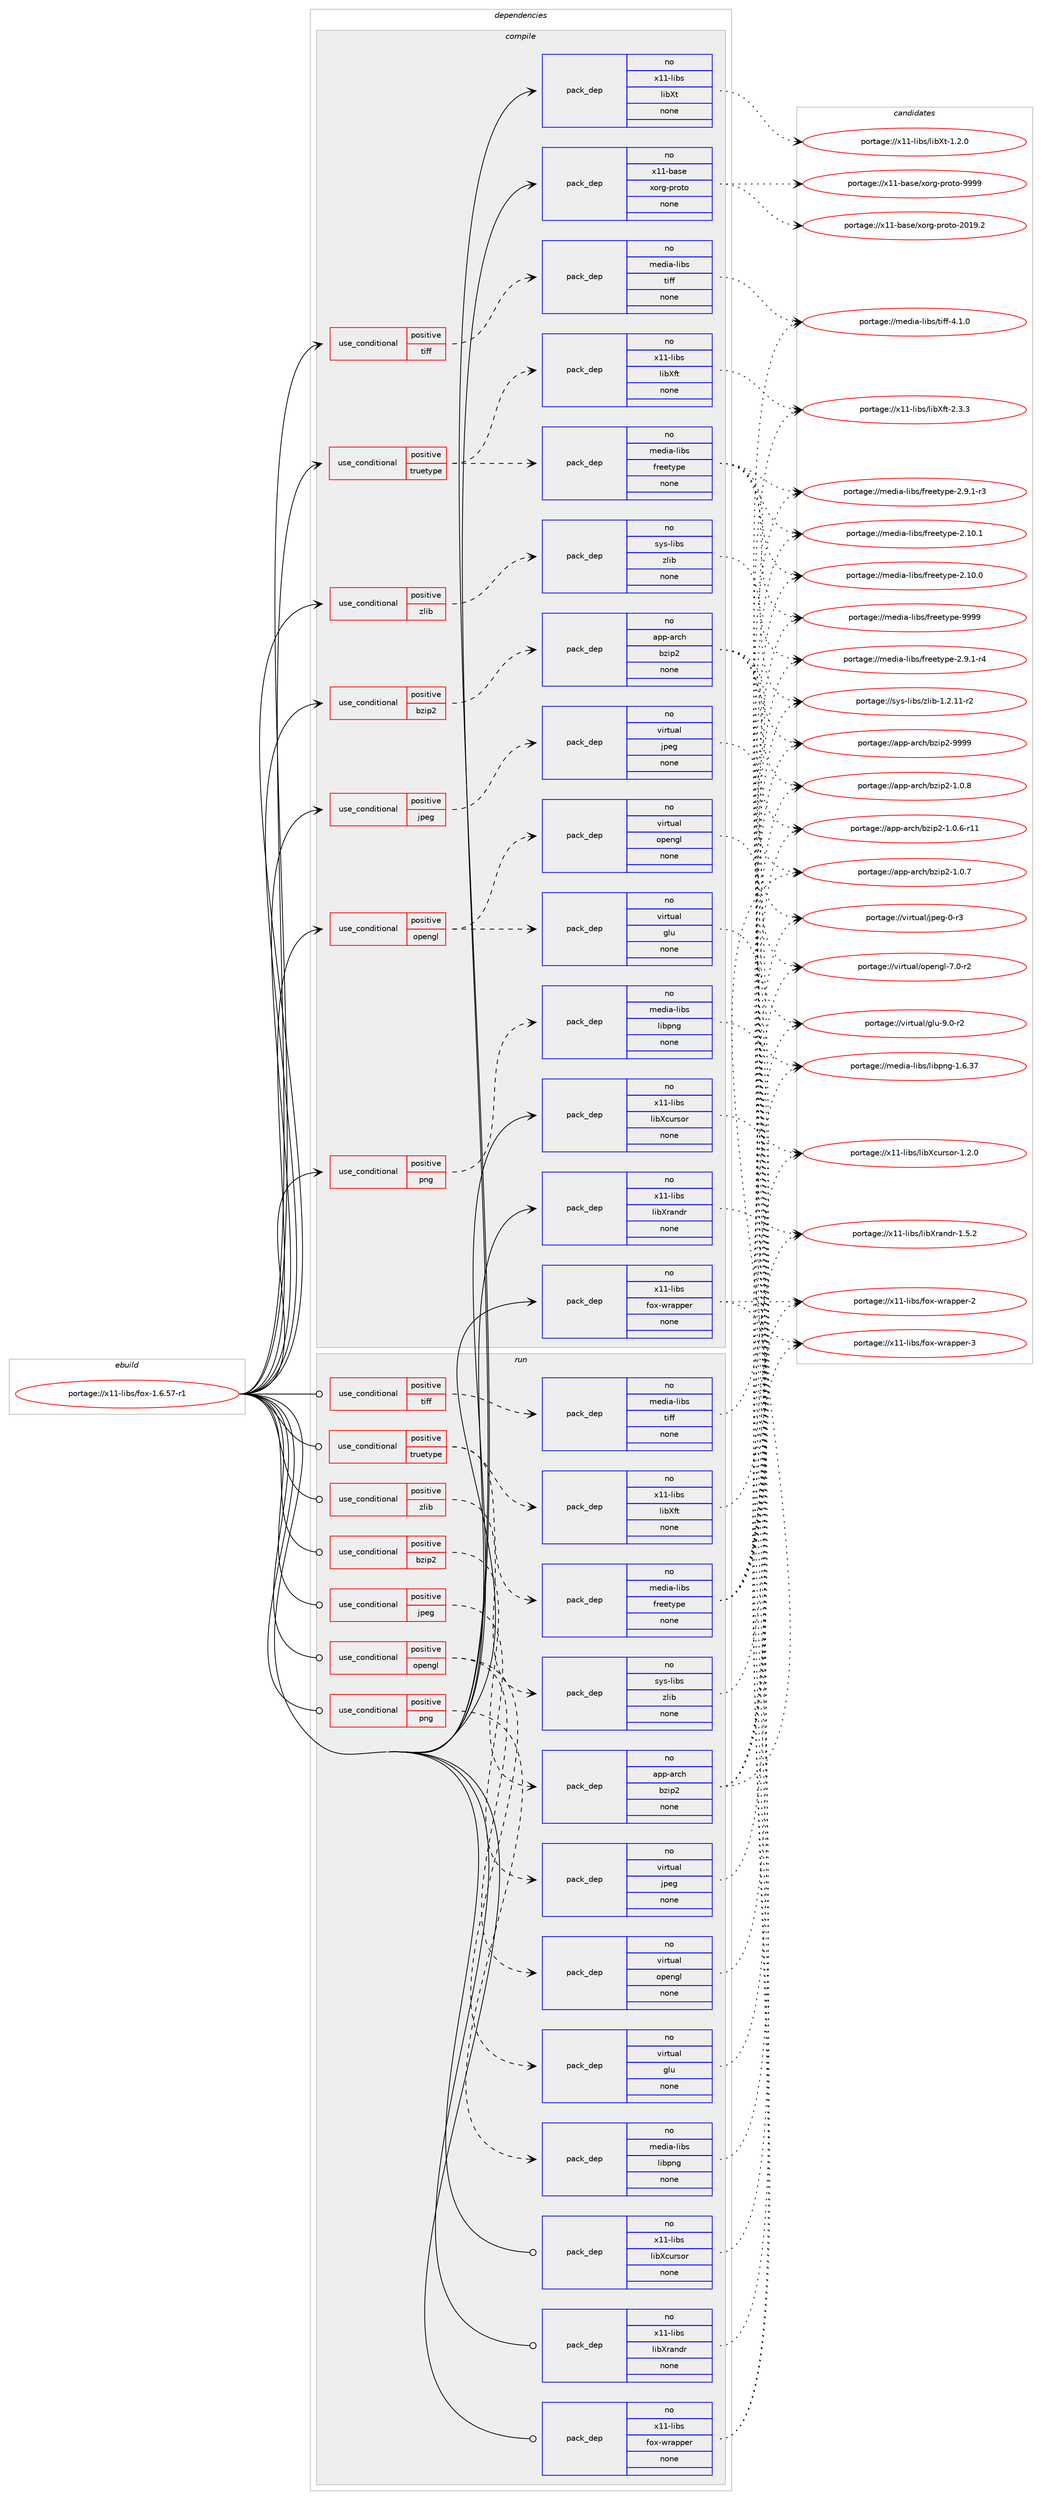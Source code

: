 digraph prolog {

# *************
# Graph options
# *************

newrank=true;
concentrate=true;
compound=true;
graph [rankdir=LR,fontname=Helvetica,fontsize=10,ranksep=1.5];#, ranksep=2.5, nodesep=0.2];
edge  [arrowhead=vee];
node  [fontname=Helvetica,fontsize=10];

# **********
# The ebuild
# **********

subgraph cluster_leftcol {
color=gray;
rank=same;
label=<<i>ebuild</i>>;
id [label="portage://x11-libs/fox-1.6.57-r1", color=red, width=4, href="../x11-libs/fox-1.6.57-r1.svg"];
}

# ****************
# The dependencies
# ****************

subgraph cluster_midcol {
color=gray;
label=<<i>dependencies</i>>;
subgraph cluster_compile {
fillcolor="#eeeeee";
style=filled;
label=<<i>compile</i>>;
subgraph cond2678 {
dependency19480 [label=<<TABLE BORDER="0" CELLBORDER="1" CELLSPACING="0" CELLPADDING="4"><TR><TD ROWSPAN="3" CELLPADDING="10">use_conditional</TD></TR><TR><TD>positive</TD></TR><TR><TD>bzip2</TD></TR></TABLE>>, shape=none, color=red];
subgraph pack16448 {
dependency19481 [label=<<TABLE BORDER="0" CELLBORDER="1" CELLSPACING="0" CELLPADDING="4" WIDTH="220"><TR><TD ROWSPAN="6" CELLPADDING="30">pack_dep</TD></TR><TR><TD WIDTH="110">no</TD></TR><TR><TD>app-arch</TD></TR><TR><TD>bzip2</TD></TR><TR><TD>none</TD></TR><TR><TD></TD></TR></TABLE>>, shape=none, color=blue];
}
dependency19480:e -> dependency19481:w [weight=20,style="dashed",arrowhead="vee"];
}
id:e -> dependency19480:w [weight=20,style="solid",arrowhead="vee"];
subgraph cond2679 {
dependency19482 [label=<<TABLE BORDER="0" CELLBORDER="1" CELLSPACING="0" CELLPADDING="4"><TR><TD ROWSPAN="3" CELLPADDING="10">use_conditional</TD></TR><TR><TD>positive</TD></TR><TR><TD>jpeg</TD></TR></TABLE>>, shape=none, color=red];
subgraph pack16449 {
dependency19483 [label=<<TABLE BORDER="0" CELLBORDER="1" CELLSPACING="0" CELLPADDING="4" WIDTH="220"><TR><TD ROWSPAN="6" CELLPADDING="30">pack_dep</TD></TR><TR><TD WIDTH="110">no</TD></TR><TR><TD>virtual</TD></TR><TR><TD>jpeg</TD></TR><TR><TD>none</TD></TR><TR><TD></TD></TR></TABLE>>, shape=none, color=blue];
}
dependency19482:e -> dependency19483:w [weight=20,style="dashed",arrowhead="vee"];
}
id:e -> dependency19482:w [weight=20,style="solid",arrowhead="vee"];
subgraph cond2680 {
dependency19484 [label=<<TABLE BORDER="0" CELLBORDER="1" CELLSPACING="0" CELLPADDING="4"><TR><TD ROWSPAN="3" CELLPADDING="10">use_conditional</TD></TR><TR><TD>positive</TD></TR><TR><TD>opengl</TD></TR></TABLE>>, shape=none, color=red];
subgraph pack16450 {
dependency19485 [label=<<TABLE BORDER="0" CELLBORDER="1" CELLSPACING="0" CELLPADDING="4" WIDTH="220"><TR><TD ROWSPAN="6" CELLPADDING="30">pack_dep</TD></TR><TR><TD WIDTH="110">no</TD></TR><TR><TD>virtual</TD></TR><TR><TD>glu</TD></TR><TR><TD>none</TD></TR><TR><TD></TD></TR></TABLE>>, shape=none, color=blue];
}
dependency19484:e -> dependency19485:w [weight=20,style="dashed",arrowhead="vee"];
subgraph pack16451 {
dependency19486 [label=<<TABLE BORDER="0" CELLBORDER="1" CELLSPACING="0" CELLPADDING="4" WIDTH="220"><TR><TD ROWSPAN="6" CELLPADDING="30">pack_dep</TD></TR><TR><TD WIDTH="110">no</TD></TR><TR><TD>virtual</TD></TR><TR><TD>opengl</TD></TR><TR><TD>none</TD></TR><TR><TD></TD></TR></TABLE>>, shape=none, color=blue];
}
dependency19484:e -> dependency19486:w [weight=20,style="dashed",arrowhead="vee"];
}
id:e -> dependency19484:w [weight=20,style="solid",arrowhead="vee"];
subgraph cond2681 {
dependency19487 [label=<<TABLE BORDER="0" CELLBORDER="1" CELLSPACING="0" CELLPADDING="4"><TR><TD ROWSPAN="3" CELLPADDING="10">use_conditional</TD></TR><TR><TD>positive</TD></TR><TR><TD>png</TD></TR></TABLE>>, shape=none, color=red];
subgraph pack16452 {
dependency19488 [label=<<TABLE BORDER="0" CELLBORDER="1" CELLSPACING="0" CELLPADDING="4" WIDTH="220"><TR><TD ROWSPAN="6" CELLPADDING="30">pack_dep</TD></TR><TR><TD WIDTH="110">no</TD></TR><TR><TD>media-libs</TD></TR><TR><TD>libpng</TD></TR><TR><TD>none</TD></TR><TR><TD></TD></TR></TABLE>>, shape=none, color=blue];
}
dependency19487:e -> dependency19488:w [weight=20,style="dashed",arrowhead="vee"];
}
id:e -> dependency19487:w [weight=20,style="solid",arrowhead="vee"];
subgraph cond2682 {
dependency19489 [label=<<TABLE BORDER="0" CELLBORDER="1" CELLSPACING="0" CELLPADDING="4"><TR><TD ROWSPAN="3" CELLPADDING="10">use_conditional</TD></TR><TR><TD>positive</TD></TR><TR><TD>tiff</TD></TR></TABLE>>, shape=none, color=red];
subgraph pack16453 {
dependency19490 [label=<<TABLE BORDER="0" CELLBORDER="1" CELLSPACING="0" CELLPADDING="4" WIDTH="220"><TR><TD ROWSPAN="6" CELLPADDING="30">pack_dep</TD></TR><TR><TD WIDTH="110">no</TD></TR><TR><TD>media-libs</TD></TR><TR><TD>tiff</TD></TR><TR><TD>none</TD></TR><TR><TD></TD></TR></TABLE>>, shape=none, color=blue];
}
dependency19489:e -> dependency19490:w [weight=20,style="dashed",arrowhead="vee"];
}
id:e -> dependency19489:w [weight=20,style="solid",arrowhead="vee"];
subgraph cond2683 {
dependency19491 [label=<<TABLE BORDER="0" CELLBORDER="1" CELLSPACING="0" CELLPADDING="4"><TR><TD ROWSPAN="3" CELLPADDING="10">use_conditional</TD></TR><TR><TD>positive</TD></TR><TR><TD>truetype</TD></TR></TABLE>>, shape=none, color=red];
subgraph pack16454 {
dependency19492 [label=<<TABLE BORDER="0" CELLBORDER="1" CELLSPACING="0" CELLPADDING="4" WIDTH="220"><TR><TD ROWSPAN="6" CELLPADDING="30">pack_dep</TD></TR><TR><TD WIDTH="110">no</TD></TR><TR><TD>media-libs</TD></TR><TR><TD>freetype</TD></TR><TR><TD>none</TD></TR><TR><TD></TD></TR></TABLE>>, shape=none, color=blue];
}
dependency19491:e -> dependency19492:w [weight=20,style="dashed",arrowhead="vee"];
subgraph pack16455 {
dependency19493 [label=<<TABLE BORDER="0" CELLBORDER="1" CELLSPACING="0" CELLPADDING="4" WIDTH="220"><TR><TD ROWSPAN="6" CELLPADDING="30">pack_dep</TD></TR><TR><TD WIDTH="110">no</TD></TR><TR><TD>x11-libs</TD></TR><TR><TD>libXft</TD></TR><TR><TD>none</TD></TR><TR><TD></TD></TR></TABLE>>, shape=none, color=blue];
}
dependency19491:e -> dependency19493:w [weight=20,style="dashed",arrowhead="vee"];
}
id:e -> dependency19491:w [weight=20,style="solid",arrowhead="vee"];
subgraph cond2684 {
dependency19494 [label=<<TABLE BORDER="0" CELLBORDER="1" CELLSPACING="0" CELLPADDING="4"><TR><TD ROWSPAN="3" CELLPADDING="10">use_conditional</TD></TR><TR><TD>positive</TD></TR><TR><TD>zlib</TD></TR></TABLE>>, shape=none, color=red];
subgraph pack16456 {
dependency19495 [label=<<TABLE BORDER="0" CELLBORDER="1" CELLSPACING="0" CELLPADDING="4" WIDTH="220"><TR><TD ROWSPAN="6" CELLPADDING="30">pack_dep</TD></TR><TR><TD WIDTH="110">no</TD></TR><TR><TD>sys-libs</TD></TR><TR><TD>zlib</TD></TR><TR><TD>none</TD></TR><TR><TD></TD></TR></TABLE>>, shape=none, color=blue];
}
dependency19494:e -> dependency19495:w [weight=20,style="dashed",arrowhead="vee"];
}
id:e -> dependency19494:w [weight=20,style="solid",arrowhead="vee"];
subgraph pack16457 {
dependency19496 [label=<<TABLE BORDER="0" CELLBORDER="1" CELLSPACING="0" CELLPADDING="4" WIDTH="220"><TR><TD ROWSPAN="6" CELLPADDING="30">pack_dep</TD></TR><TR><TD WIDTH="110">no</TD></TR><TR><TD>x11-base</TD></TR><TR><TD>xorg-proto</TD></TR><TR><TD>none</TD></TR><TR><TD></TD></TR></TABLE>>, shape=none, color=blue];
}
id:e -> dependency19496:w [weight=20,style="solid",arrowhead="vee"];
subgraph pack16458 {
dependency19497 [label=<<TABLE BORDER="0" CELLBORDER="1" CELLSPACING="0" CELLPADDING="4" WIDTH="220"><TR><TD ROWSPAN="6" CELLPADDING="30">pack_dep</TD></TR><TR><TD WIDTH="110">no</TD></TR><TR><TD>x11-libs</TD></TR><TR><TD>fox-wrapper</TD></TR><TR><TD>none</TD></TR><TR><TD></TD></TR></TABLE>>, shape=none, color=blue];
}
id:e -> dependency19497:w [weight=20,style="solid",arrowhead="vee"];
subgraph pack16459 {
dependency19498 [label=<<TABLE BORDER="0" CELLBORDER="1" CELLSPACING="0" CELLPADDING="4" WIDTH="220"><TR><TD ROWSPAN="6" CELLPADDING="30">pack_dep</TD></TR><TR><TD WIDTH="110">no</TD></TR><TR><TD>x11-libs</TD></TR><TR><TD>libXcursor</TD></TR><TR><TD>none</TD></TR><TR><TD></TD></TR></TABLE>>, shape=none, color=blue];
}
id:e -> dependency19498:w [weight=20,style="solid",arrowhead="vee"];
subgraph pack16460 {
dependency19499 [label=<<TABLE BORDER="0" CELLBORDER="1" CELLSPACING="0" CELLPADDING="4" WIDTH="220"><TR><TD ROWSPAN="6" CELLPADDING="30">pack_dep</TD></TR><TR><TD WIDTH="110">no</TD></TR><TR><TD>x11-libs</TD></TR><TR><TD>libXrandr</TD></TR><TR><TD>none</TD></TR><TR><TD></TD></TR></TABLE>>, shape=none, color=blue];
}
id:e -> dependency19499:w [weight=20,style="solid",arrowhead="vee"];
subgraph pack16461 {
dependency19500 [label=<<TABLE BORDER="0" CELLBORDER="1" CELLSPACING="0" CELLPADDING="4" WIDTH="220"><TR><TD ROWSPAN="6" CELLPADDING="30">pack_dep</TD></TR><TR><TD WIDTH="110">no</TD></TR><TR><TD>x11-libs</TD></TR><TR><TD>libXt</TD></TR><TR><TD>none</TD></TR><TR><TD></TD></TR></TABLE>>, shape=none, color=blue];
}
id:e -> dependency19500:w [weight=20,style="solid",arrowhead="vee"];
}
subgraph cluster_compileandrun {
fillcolor="#eeeeee";
style=filled;
label=<<i>compile and run</i>>;
}
subgraph cluster_run {
fillcolor="#eeeeee";
style=filled;
label=<<i>run</i>>;
subgraph cond2685 {
dependency19501 [label=<<TABLE BORDER="0" CELLBORDER="1" CELLSPACING="0" CELLPADDING="4"><TR><TD ROWSPAN="3" CELLPADDING="10">use_conditional</TD></TR><TR><TD>positive</TD></TR><TR><TD>bzip2</TD></TR></TABLE>>, shape=none, color=red];
subgraph pack16462 {
dependency19502 [label=<<TABLE BORDER="0" CELLBORDER="1" CELLSPACING="0" CELLPADDING="4" WIDTH="220"><TR><TD ROWSPAN="6" CELLPADDING="30">pack_dep</TD></TR><TR><TD WIDTH="110">no</TD></TR><TR><TD>app-arch</TD></TR><TR><TD>bzip2</TD></TR><TR><TD>none</TD></TR><TR><TD></TD></TR></TABLE>>, shape=none, color=blue];
}
dependency19501:e -> dependency19502:w [weight=20,style="dashed",arrowhead="vee"];
}
id:e -> dependency19501:w [weight=20,style="solid",arrowhead="odot"];
subgraph cond2686 {
dependency19503 [label=<<TABLE BORDER="0" CELLBORDER="1" CELLSPACING="0" CELLPADDING="4"><TR><TD ROWSPAN="3" CELLPADDING="10">use_conditional</TD></TR><TR><TD>positive</TD></TR><TR><TD>jpeg</TD></TR></TABLE>>, shape=none, color=red];
subgraph pack16463 {
dependency19504 [label=<<TABLE BORDER="0" CELLBORDER="1" CELLSPACING="0" CELLPADDING="4" WIDTH="220"><TR><TD ROWSPAN="6" CELLPADDING="30">pack_dep</TD></TR><TR><TD WIDTH="110">no</TD></TR><TR><TD>virtual</TD></TR><TR><TD>jpeg</TD></TR><TR><TD>none</TD></TR><TR><TD></TD></TR></TABLE>>, shape=none, color=blue];
}
dependency19503:e -> dependency19504:w [weight=20,style="dashed",arrowhead="vee"];
}
id:e -> dependency19503:w [weight=20,style="solid",arrowhead="odot"];
subgraph cond2687 {
dependency19505 [label=<<TABLE BORDER="0" CELLBORDER="1" CELLSPACING="0" CELLPADDING="4"><TR><TD ROWSPAN="3" CELLPADDING="10">use_conditional</TD></TR><TR><TD>positive</TD></TR><TR><TD>opengl</TD></TR></TABLE>>, shape=none, color=red];
subgraph pack16464 {
dependency19506 [label=<<TABLE BORDER="0" CELLBORDER="1" CELLSPACING="0" CELLPADDING="4" WIDTH="220"><TR><TD ROWSPAN="6" CELLPADDING="30">pack_dep</TD></TR><TR><TD WIDTH="110">no</TD></TR><TR><TD>virtual</TD></TR><TR><TD>glu</TD></TR><TR><TD>none</TD></TR><TR><TD></TD></TR></TABLE>>, shape=none, color=blue];
}
dependency19505:e -> dependency19506:w [weight=20,style="dashed",arrowhead="vee"];
subgraph pack16465 {
dependency19507 [label=<<TABLE BORDER="0" CELLBORDER="1" CELLSPACING="0" CELLPADDING="4" WIDTH="220"><TR><TD ROWSPAN="6" CELLPADDING="30">pack_dep</TD></TR><TR><TD WIDTH="110">no</TD></TR><TR><TD>virtual</TD></TR><TR><TD>opengl</TD></TR><TR><TD>none</TD></TR><TR><TD></TD></TR></TABLE>>, shape=none, color=blue];
}
dependency19505:e -> dependency19507:w [weight=20,style="dashed",arrowhead="vee"];
}
id:e -> dependency19505:w [weight=20,style="solid",arrowhead="odot"];
subgraph cond2688 {
dependency19508 [label=<<TABLE BORDER="0" CELLBORDER="1" CELLSPACING="0" CELLPADDING="4"><TR><TD ROWSPAN="3" CELLPADDING="10">use_conditional</TD></TR><TR><TD>positive</TD></TR><TR><TD>png</TD></TR></TABLE>>, shape=none, color=red];
subgraph pack16466 {
dependency19509 [label=<<TABLE BORDER="0" CELLBORDER="1" CELLSPACING="0" CELLPADDING="4" WIDTH="220"><TR><TD ROWSPAN="6" CELLPADDING="30">pack_dep</TD></TR><TR><TD WIDTH="110">no</TD></TR><TR><TD>media-libs</TD></TR><TR><TD>libpng</TD></TR><TR><TD>none</TD></TR><TR><TD></TD></TR></TABLE>>, shape=none, color=blue];
}
dependency19508:e -> dependency19509:w [weight=20,style="dashed",arrowhead="vee"];
}
id:e -> dependency19508:w [weight=20,style="solid",arrowhead="odot"];
subgraph cond2689 {
dependency19510 [label=<<TABLE BORDER="0" CELLBORDER="1" CELLSPACING="0" CELLPADDING="4"><TR><TD ROWSPAN="3" CELLPADDING="10">use_conditional</TD></TR><TR><TD>positive</TD></TR><TR><TD>tiff</TD></TR></TABLE>>, shape=none, color=red];
subgraph pack16467 {
dependency19511 [label=<<TABLE BORDER="0" CELLBORDER="1" CELLSPACING="0" CELLPADDING="4" WIDTH="220"><TR><TD ROWSPAN="6" CELLPADDING="30">pack_dep</TD></TR><TR><TD WIDTH="110">no</TD></TR><TR><TD>media-libs</TD></TR><TR><TD>tiff</TD></TR><TR><TD>none</TD></TR><TR><TD></TD></TR></TABLE>>, shape=none, color=blue];
}
dependency19510:e -> dependency19511:w [weight=20,style="dashed",arrowhead="vee"];
}
id:e -> dependency19510:w [weight=20,style="solid",arrowhead="odot"];
subgraph cond2690 {
dependency19512 [label=<<TABLE BORDER="0" CELLBORDER="1" CELLSPACING="0" CELLPADDING="4"><TR><TD ROWSPAN="3" CELLPADDING="10">use_conditional</TD></TR><TR><TD>positive</TD></TR><TR><TD>truetype</TD></TR></TABLE>>, shape=none, color=red];
subgraph pack16468 {
dependency19513 [label=<<TABLE BORDER="0" CELLBORDER="1" CELLSPACING="0" CELLPADDING="4" WIDTH="220"><TR><TD ROWSPAN="6" CELLPADDING="30">pack_dep</TD></TR><TR><TD WIDTH="110">no</TD></TR><TR><TD>media-libs</TD></TR><TR><TD>freetype</TD></TR><TR><TD>none</TD></TR><TR><TD></TD></TR></TABLE>>, shape=none, color=blue];
}
dependency19512:e -> dependency19513:w [weight=20,style="dashed",arrowhead="vee"];
subgraph pack16469 {
dependency19514 [label=<<TABLE BORDER="0" CELLBORDER="1" CELLSPACING="0" CELLPADDING="4" WIDTH="220"><TR><TD ROWSPAN="6" CELLPADDING="30">pack_dep</TD></TR><TR><TD WIDTH="110">no</TD></TR><TR><TD>x11-libs</TD></TR><TR><TD>libXft</TD></TR><TR><TD>none</TD></TR><TR><TD></TD></TR></TABLE>>, shape=none, color=blue];
}
dependency19512:e -> dependency19514:w [weight=20,style="dashed",arrowhead="vee"];
}
id:e -> dependency19512:w [weight=20,style="solid",arrowhead="odot"];
subgraph cond2691 {
dependency19515 [label=<<TABLE BORDER="0" CELLBORDER="1" CELLSPACING="0" CELLPADDING="4"><TR><TD ROWSPAN="3" CELLPADDING="10">use_conditional</TD></TR><TR><TD>positive</TD></TR><TR><TD>zlib</TD></TR></TABLE>>, shape=none, color=red];
subgraph pack16470 {
dependency19516 [label=<<TABLE BORDER="0" CELLBORDER="1" CELLSPACING="0" CELLPADDING="4" WIDTH="220"><TR><TD ROWSPAN="6" CELLPADDING="30">pack_dep</TD></TR><TR><TD WIDTH="110">no</TD></TR><TR><TD>sys-libs</TD></TR><TR><TD>zlib</TD></TR><TR><TD>none</TD></TR><TR><TD></TD></TR></TABLE>>, shape=none, color=blue];
}
dependency19515:e -> dependency19516:w [weight=20,style="dashed",arrowhead="vee"];
}
id:e -> dependency19515:w [weight=20,style="solid",arrowhead="odot"];
subgraph pack16471 {
dependency19517 [label=<<TABLE BORDER="0" CELLBORDER="1" CELLSPACING="0" CELLPADDING="4" WIDTH="220"><TR><TD ROWSPAN="6" CELLPADDING="30">pack_dep</TD></TR><TR><TD WIDTH="110">no</TD></TR><TR><TD>x11-libs</TD></TR><TR><TD>fox-wrapper</TD></TR><TR><TD>none</TD></TR><TR><TD></TD></TR></TABLE>>, shape=none, color=blue];
}
id:e -> dependency19517:w [weight=20,style="solid",arrowhead="odot"];
subgraph pack16472 {
dependency19518 [label=<<TABLE BORDER="0" CELLBORDER="1" CELLSPACING="0" CELLPADDING="4" WIDTH="220"><TR><TD ROWSPAN="6" CELLPADDING="30">pack_dep</TD></TR><TR><TD WIDTH="110">no</TD></TR><TR><TD>x11-libs</TD></TR><TR><TD>libXcursor</TD></TR><TR><TD>none</TD></TR><TR><TD></TD></TR></TABLE>>, shape=none, color=blue];
}
id:e -> dependency19518:w [weight=20,style="solid",arrowhead="odot"];
subgraph pack16473 {
dependency19519 [label=<<TABLE BORDER="0" CELLBORDER="1" CELLSPACING="0" CELLPADDING="4" WIDTH="220"><TR><TD ROWSPAN="6" CELLPADDING="30">pack_dep</TD></TR><TR><TD WIDTH="110">no</TD></TR><TR><TD>x11-libs</TD></TR><TR><TD>libXrandr</TD></TR><TR><TD>none</TD></TR><TR><TD></TD></TR></TABLE>>, shape=none, color=blue];
}
id:e -> dependency19519:w [weight=20,style="solid",arrowhead="odot"];
}
}

# **************
# The candidates
# **************

subgraph cluster_choices {
rank=same;
color=gray;
label=<<i>candidates</i>>;

subgraph choice16448 {
color=black;
nodesep=1;
choice971121124597114991044798122105112504557575757 [label="portage://app-arch/bzip2-9999", color=red, width=4,href="../app-arch/bzip2-9999.svg"];
choice97112112459711499104479812210511250454946484656 [label="portage://app-arch/bzip2-1.0.8", color=red, width=4,href="../app-arch/bzip2-1.0.8.svg"];
choice97112112459711499104479812210511250454946484655 [label="portage://app-arch/bzip2-1.0.7", color=red, width=4,href="../app-arch/bzip2-1.0.7.svg"];
choice97112112459711499104479812210511250454946484654451144949 [label="portage://app-arch/bzip2-1.0.6-r11", color=red, width=4,href="../app-arch/bzip2-1.0.6-r11.svg"];
dependency19481:e -> choice971121124597114991044798122105112504557575757:w [style=dotted,weight="100"];
dependency19481:e -> choice97112112459711499104479812210511250454946484656:w [style=dotted,weight="100"];
dependency19481:e -> choice97112112459711499104479812210511250454946484655:w [style=dotted,weight="100"];
dependency19481:e -> choice97112112459711499104479812210511250454946484654451144949:w [style=dotted,weight="100"];
}
subgraph choice16449 {
color=black;
nodesep=1;
choice118105114116117971084710611210110345484511451 [label="portage://virtual/jpeg-0-r3", color=red, width=4,href="../virtual/jpeg-0-r3.svg"];
dependency19483:e -> choice118105114116117971084710611210110345484511451:w [style=dotted,weight="100"];
}
subgraph choice16450 {
color=black;
nodesep=1;
choice1181051141161179710847103108117455746484511450 [label="portage://virtual/glu-9.0-r2", color=red, width=4,href="../virtual/glu-9.0-r2.svg"];
dependency19485:e -> choice1181051141161179710847103108117455746484511450:w [style=dotted,weight="100"];
}
subgraph choice16451 {
color=black;
nodesep=1;
choice1181051141161179710847111112101110103108455546484511450 [label="portage://virtual/opengl-7.0-r2", color=red, width=4,href="../virtual/opengl-7.0-r2.svg"];
dependency19486:e -> choice1181051141161179710847111112101110103108455546484511450:w [style=dotted,weight="100"];
}
subgraph choice16452 {
color=black;
nodesep=1;
choice109101100105974510810598115471081059811211010345494654465155 [label="portage://media-libs/libpng-1.6.37", color=red, width=4,href="../media-libs/libpng-1.6.37.svg"];
dependency19488:e -> choice109101100105974510810598115471081059811211010345494654465155:w [style=dotted,weight="100"];
}
subgraph choice16453 {
color=black;
nodesep=1;
choice10910110010597451081059811547116105102102455246494648 [label="portage://media-libs/tiff-4.1.0", color=red, width=4,href="../media-libs/tiff-4.1.0.svg"];
dependency19490:e -> choice10910110010597451081059811547116105102102455246494648:w [style=dotted,weight="100"];
}
subgraph choice16454 {
color=black;
nodesep=1;
choice109101100105974510810598115471021141011011161211121014557575757 [label="portage://media-libs/freetype-9999", color=red, width=4,href="../media-libs/freetype-9999.svg"];
choice109101100105974510810598115471021141011011161211121014550465746494511452 [label="portage://media-libs/freetype-2.9.1-r4", color=red, width=4,href="../media-libs/freetype-2.9.1-r4.svg"];
choice109101100105974510810598115471021141011011161211121014550465746494511451 [label="portage://media-libs/freetype-2.9.1-r3", color=red, width=4,href="../media-libs/freetype-2.9.1-r3.svg"];
choice1091011001059745108105981154710211410110111612111210145504649484649 [label="portage://media-libs/freetype-2.10.1", color=red, width=4,href="../media-libs/freetype-2.10.1.svg"];
choice1091011001059745108105981154710211410110111612111210145504649484648 [label="portage://media-libs/freetype-2.10.0", color=red, width=4,href="../media-libs/freetype-2.10.0.svg"];
dependency19492:e -> choice109101100105974510810598115471021141011011161211121014557575757:w [style=dotted,weight="100"];
dependency19492:e -> choice109101100105974510810598115471021141011011161211121014550465746494511452:w [style=dotted,weight="100"];
dependency19492:e -> choice109101100105974510810598115471021141011011161211121014550465746494511451:w [style=dotted,weight="100"];
dependency19492:e -> choice1091011001059745108105981154710211410110111612111210145504649484649:w [style=dotted,weight="100"];
dependency19492:e -> choice1091011001059745108105981154710211410110111612111210145504649484648:w [style=dotted,weight="100"];
}
subgraph choice16455 {
color=black;
nodesep=1;
choice12049494510810598115471081059888102116455046514651 [label="portage://x11-libs/libXft-2.3.3", color=red, width=4,href="../x11-libs/libXft-2.3.3.svg"];
dependency19493:e -> choice12049494510810598115471081059888102116455046514651:w [style=dotted,weight="100"];
}
subgraph choice16456 {
color=black;
nodesep=1;
choice11512111545108105981154712210810598454946504649494511450 [label="portage://sys-libs/zlib-1.2.11-r2", color=red, width=4,href="../sys-libs/zlib-1.2.11-r2.svg"];
dependency19495:e -> choice11512111545108105981154712210810598454946504649494511450:w [style=dotted,weight="100"];
}
subgraph choice16457 {
color=black;
nodesep=1;
choice120494945989711510147120111114103451121141111161114557575757 [label="portage://x11-base/xorg-proto-9999", color=red, width=4,href="../x11-base/xorg-proto-9999.svg"];
choice1204949459897115101471201111141034511211411111611145504849574650 [label="portage://x11-base/xorg-proto-2019.2", color=red, width=4,href="../x11-base/xorg-proto-2019.2.svg"];
dependency19496:e -> choice120494945989711510147120111114103451121141111161114557575757:w [style=dotted,weight="100"];
dependency19496:e -> choice1204949459897115101471201111141034511211411111611145504849574650:w [style=dotted,weight="100"];
}
subgraph choice16458 {
color=black;
nodesep=1;
choice120494945108105981154710211112045119114971121121011144551 [label="portage://x11-libs/fox-wrapper-3", color=red, width=4,href="../x11-libs/fox-wrapper-3.svg"];
choice120494945108105981154710211112045119114971121121011144550 [label="portage://x11-libs/fox-wrapper-2", color=red, width=4,href="../x11-libs/fox-wrapper-2.svg"];
dependency19497:e -> choice120494945108105981154710211112045119114971121121011144551:w [style=dotted,weight="100"];
dependency19497:e -> choice120494945108105981154710211112045119114971121121011144550:w [style=dotted,weight="100"];
}
subgraph choice16459 {
color=black;
nodesep=1;
choice1204949451081059811547108105988899117114115111114454946504648 [label="portage://x11-libs/libXcursor-1.2.0", color=red, width=4,href="../x11-libs/libXcursor-1.2.0.svg"];
dependency19498:e -> choice1204949451081059811547108105988899117114115111114454946504648:w [style=dotted,weight="100"];
}
subgraph choice16460 {
color=black;
nodesep=1;
choice1204949451081059811547108105988811497110100114454946534650 [label="portage://x11-libs/libXrandr-1.5.2", color=red, width=4,href="../x11-libs/libXrandr-1.5.2.svg"];
dependency19499:e -> choice1204949451081059811547108105988811497110100114454946534650:w [style=dotted,weight="100"];
}
subgraph choice16461 {
color=black;
nodesep=1;
choice12049494510810598115471081059888116454946504648 [label="portage://x11-libs/libXt-1.2.0", color=red, width=4,href="../x11-libs/libXt-1.2.0.svg"];
dependency19500:e -> choice12049494510810598115471081059888116454946504648:w [style=dotted,weight="100"];
}
subgraph choice16462 {
color=black;
nodesep=1;
choice971121124597114991044798122105112504557575757 [label="portage://app-arch/bzip2-9999", color=red, width=4,href="../app-arch/bzip2-9999.svg"];
choice97112112459711499104479812210511250454946484656 [label="portage://app-arch/bzip2-1.0.8", color=red, width=4,href="../app-arch/bzip2-1.0.8.svg"];
choice97112112459711499104479812210511250454946484655 [label="portage://app-arch/bzip2-1.0.7", color=red, width=4,href="../app-arch/bzip2-1.0.7.svg"];
choice97112112459711499104479812210511250454946484654451144949 [label="portage://app-arch/bzip2-1.0.6-r11", color=red, width=4,href="../app-arch/bzip2-1.0.6-r11.svg"];
dependency19502:e -> choice971121124597114991044798122105112504557575757:w [style=dotted,weight="100"];
dependency19502:e -> choice97112112459711499104479812210511250454946484656:w [style=dotted,weight="100"];
dependency19502:e -> choice97112112459711499104479812210511250454946484655:w [style=dotted,weight="100"];
dependency19502:e -> choice97112112459711499104479812210511250454946484654451144949:w [style=dotted,weight="100"];
}
subgraph choice16463 {
color=black;
nodesep=1;
choice118105114116117971084710611210110345484511451 [label="portage://virtual/jpeg-0-r3", color=red, width=4,href="../virtual/jpeg-0-r3.svg"];
dependency19504:e -> choice118105114116117971084710611210110345484511451:w [style=dotted,weight="100"];
}
subgraph choice16464 {
color=black;
nodesep=1;
choice1181051141161179710847103108117455746484511450 [label="portage://virtual/glu-9.0-r2", color=red, width=4,href="../virtual/glu-9.0-r2.svg"];
dependency19506:e -> choice1181051141161179710847103108117455746484511450:w [style=dotted,weight="100"];
}
subgraph choice16465 {
color=black;
nodesep=1;
choice1181051141161179710847111112101110103108455546484511450 [label="portage://virtual/opengl-7.0-r2", color=red, width=4,href="../virtual/opengl-7.0-r2.svg"];
dependency19507:e -> choice1181051141161179710847111112101110103108455546484511450:w [style=dotted,weight="100"];
}
subgraph choice16466 {
color=black;
nodesep=1;
choice109101100105974510810598115471081059811211010345494654465155 [label="portage://media-libs/libpng-1.6.37", color=red, width=4,href="../media-libs/libpng-1.6.37.svg"];
dependency19509:e -> choice109101100105974510810598115471081059811211010345494654465155:w [style=dotted,weight="100"];
}
subgraph choice16467 {
color=black;
nodesep=1;
choice10910110010597451081059811547116105102102455246494648 [label="portage://media-libs/tiff-4.1.0", color=red, width=4,href="../media-libs/tiff-4.1.0.svg"];
dependency19511:e -> choice10910110010597451081059811547116105102102455246494648:w [style=dotted,weight="100"];
}
subgraph choice16468 {
color=black;
nodesep=1;
choice109101100105974510810598115471021141011011161211121014557575757 [label="portage://media-libs/freetype-9999", color=red, width=4,href="../media-libs/freetype-9999.svg"];
choice109101100105974510810598115471021141011011161211121014550465746494511452 [label="portage://media-libs/freetype-2.9.1-r4", color=red, width=4,href="../media-libs/freetype-2.9.1-r4.svg"];
choice109101100105974510810598115471021141011011161211121014550465746494511451 [label="portage://media-libs/freetype-2.9.1-r3", color=red, width=4,href="../media-libs/freetype-2.9.1-r3.svg"];
choice1091011001059745108105981154710211410110111612111210145504649484649 [label="portage://media-libs/freetype-2.10.1", color=red, width=4,href="../media-libs/freetype-2.10.1.svg"];
choice1091011001059745108105981154710211410110111612111210145504649484648 [label="portage://media-libs/freetype-2.10.0", color=red, width=4,href="../media-libs/freetype-2.10.0.svg"];
dependency19513:e -> choice109101100105974510810598115471021141011011161211121014557575757:w [style=dotted,weight="100"];
dependency19513:e -> choice109101100105974510810598115471021141011011161211121014550465746494511452:w [style=dotted,weight="100"];
dependency19513:e -> choice109101100105974510810598115471021141011011161211121014550465746494511451:w [style=dotted,weight="100"];
dependency19513:e -> choice1091011001059745108105981154710211410110111612111210145504649484649:w [style=dotted,weight="100"];
dependency19513:e -> choice1091011001059745108105981154710211410110111612111210145504649484648:w [style=dotted,weight="100"];
}
subgraph choice16469 {
color=black;
nodesep=1;
choice12049494510810598115471081059888102116455046514651 [label="portage://x11-libs/libXft-2.3.3", color=red, width=4,href="../x11-libs/libXft-2.3.3.svg"];
dependency19514:e -> choice12049494510810598115471081059888102116455046514651:w [style=dotted,weight="100"];
}
subgraph choice16470 {
color=black;
nodesep=1;
choice11512111545108105981154712210810598454946504649494511450 [label="portage://sys-libs/zlib-1.2.11-r2", color=red, width=4,href="../sys-libs/zlib-1.2.11-r2.svg"];
dependency19516:e -> choice11512111545108105981154712210810598454946504649494511450:w [style=dotted,weight="100"];
}
subgraph choice16471 {
color=black;
nodesep=1;
choice120494945108105981154710211112045119114971121121011144551 [label="portage://x11-libs/fox-wrapper-3", color=red, width=4,href="../x11-libs/fox-wrapper-3.svg"];
choice120494945108105981154710211112045119114971121121011144550 [label="portage://x11-libs/fox-wrapper-2", color=red, width=4,href="../x11-libs/fox-wrapper-2.svg"];
dependency19517:e -> choice120494945108105981154710211112045119114971121121011144551:w [style=dotted,weight="100"];
dependency19517:e -> choice120494945108105981154710211112045119114971121121011144550:w [style=dotted,weight="100"];
}
subgraph choice16472 {
color=black;
nodesep=1;
choice1204949451081059811547108105988899117114115111114454946504648 [label="portage://x11-libs/libXcursor-1.2.0", color=red, width=4,href="../x11-libs/libXcursor-1.2.0.svg"];
dependency19518:e -> choice1204949451081059811547108105988899117114115111114454946504648:w [style=dotted,weight="100"];
}
subgraph choice16473 {
color=black;
nodesep=1;
choice1204949451081059811547108105988811497110100114454946534650 [label="portage://x11-libs/libXrandr-1.5.2", color=red, width=4,href="../x11-libs/libXrandr-1.5.2.svg"];
dependency19519:e -> choice1204949451081059811547108105988811497110100114454946534650:w [style=dotted,weight="100"];
}
}

}
